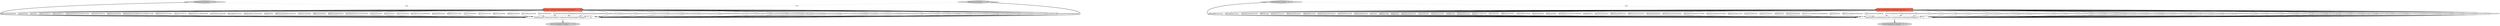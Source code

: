 digraph {
0 [style = filled, label = "doSetProperty(\"tombstonesOnDelete\",tombstonesOnDelete)@@@274@@@['1', '1', '0']", fillcolor = white, shape = ellipse image = "AAA0AAABBB1BBB"];
8 [style = filled, label = "doSetProperty(\"xminFetchIntervalMs\",xminFetchIntervalMs)@@@350@@@['0', '0', '1']", fillcolor = white, shape = ellipse image = "AAA0AAABBB3BBB"];
6 [style = filled, label = "xminFetchIntervalMs['0', '0', '1']", fillcolor = lightgray, shape = diamond image = "AAA0AAABBB3BBB"];
4 [style = filled, label = "tombstonesOnDelete['0', '1', '0']", fillcolor = lightgray, shape = diamond image = "AAA0AAABBB2BBB"];
3 [style = filled, label = "boolean tombstonesOnDelete@@@273@@@['1', '1', '0']", fillcolor = tomato, shape = box image = "AAA0AAABBB1BBB"];
7 [style = filled, label = "long xminFetchIntervalMs@@@349@@@['0', '0', '1']", fillcolor = tomato, shape = box image = "AAA0AAABBB3BBB"];
1 [style = filled, label = "return this@@@275@@@['1', '1', '0']", fillcolor = lightgray, shape = ellipse image = "AAA0AAABBB1BBB"];
5 [style = filled, label = "return this@@@351@@@['0', '0', '1']", fillcolor = lightgray, shape = ellipse image = "AAA0AAABBB3BBB"];
2 [style = filled, label = "tombstonesOnDelete['1', '0', '0']", fillcolor = lightgray, shape = diamond image = "AAA0AAABBB1BBB"];
3->0 [style = solid, label="decimalHandlingMode"];
7->8 [style = solid, label="internalKeyConverter"];
3->0 [style = solid, label="snapshotMode"];
3->0 [style = solid, label="converters"];
7->8 [style = solid, label="messageKeyColumns"];
3->0 [style = solid, label="tableExcludeList"];
3->0 [style = solid, label="databaseHistory"];
7->8 [style = solid, label="snapshotLockTimeoutMs"];
7->8 [style = solid, label="offsetStorage"];
3->0 [style = solid, label="snapshotSelectStatementOverrides"];
7->8 [style = solid, label="databaseSslrootcert"];
3->0 [style = solid, label="sourceStructVersion"];
7->8 [style = solid, label="databaseTcpkeepalive"];
7->8 [style = solid, label="skippedOperations"];
3->0 [style = solid, label="tombstonesOnDelete"];
7->8 [style = solid, label="includeUnknownDatatypes"];
7->8 [style = solid, label="xminFetchIntervalMs"];
3->0 [style = solid, label="databaseHistoryKafkaRecoveryPollIntervalMs"];
7->8 [style = solid, label="additionalProperties"];
7->8 [style = solid, label="converters"];
3->0 [style = solid, label="offsetCommitTimeoutMs"];
3->0 [style = solid, label="columnIncludeList"];
3->0 [style = solid, label="databaseHistoryFileFilename"];
7->8 [style = solid, label="pollIntervalMs"];
7->8 [style = solid, label="pluginName"];
7->8 [style = solid, label="maxQueueSizeInBytes"];
3->0 [style = solid, label="sourceTimestampMode"];
3->0 [style = solid, label="messageKeyColumns"];
7->8 [style = solid, label="schemaBlacklist"];
7->8 [style = solid, label="timePrecisionMode"];
3->0 [style = solid, label="databaseHistoryKafkaTopic"];
3->0 [style = solid, label="tableBlacklist"];
7->8 [style = solid, label="configuration"];
7->8 [style = solid, label="databaseHostname"];
3->0 [style = solid, label="offsetStorageReplicationFactor"];
3->0 [style = solid, label="timePrecisionMode"];
7->8 [style = solid, label="snapshotCustomClass"];
7->8 [style = solid, label="columnBlacklist"];
3->0 [style = solid, label="offsetCommitPolicy"];
3->0 [style = solid, label="offsetStorageFileName"];
7->8 [style = solid, label="offsetCommitPolicy"];
7->8 [style = solid, label="schemaRefreshMode"];
7->8 [style = solid, label="databaseDbname"];
2->3 [style = dotted, label="true"];
7->8 [style = solid, label="databaseSslkey"];
7->8 [style = solid, label="retriableRestartConnectorWaitMs"];
7->8 [style = solid, label="maxBatchSize"];
7->8 [style = solid, label="sourceStructVersion"];
7->8 [style = solid, label="offsetStorageFileName"];
3->0 [style = solid, label="retriableRestartConnectorWaitMs"];
7->8 [style = solid, label="offsetCommitTimeoutMs"];
7->8 [style = solid, label="binaryHandlingMode"];
3->0 [style = solid, label="snapshotDelayMs"];
7->8 [style = solid, label="provideTransactionMetadata"];
7->8 [style = solid, label="datatypePropagateSourceType"];
7->8 [style = solid, label="columnPropagateSourceType"];
7->8 [style = solid, label="databaseSslpassword"];
7->8 [style = solid, label="sanitizeFieldNames"];
7->8 [style = solid, label="schemaExcludeList"];
7->8 [style = solid, label="tableWhitelist"];
7->8 [style = solid, label="hstoreHandlingMode"];
7->8 [style = solid, label="eventProcessingFailureHandlingMode"];
7->8 [style = solid, label="queryFetchSize"];
7->8 [style = solid, label="offsetStorageReplicationFactor"];
4->0 [style = bold, label=""];
7->8 [style = solid, label="publicationAutocreateMode"];
7->8 [style = solid, label="statusUpdateIntervalMs"];
7->8 [style = solid, label="heartbeatTopicsPrefix"];
3->0 [style = solid, label="queryFetchSize"];
7->8 [style = solid, label="databasePassword"];
7->8 [style = solid, label="columnExcludeList"];
3->0 [style = solid, label="autowiredEnabled"];
3->0 [style = solid, label="provideTransactionMetadata"];
7->8 [style = solid, label="heartbeatIntervalMs"];
3->0 [style = solid, label="databaseHostname"];
3->0 [style = solid, label="offsetFlushIntervalMs"];
6->7 [style = dotted, label="true"];
7->8 [style = solid, label="columnIncludeList"];
7->8 [style = solid, label="databaseInitialStatements"];
7->8 [style = solid, label="tableIncludeList"];
3->0 [style = solid, label="snapshotFetchSize"];
7->8 [style = solid, label="databaseHistoryFileFilename"];
3->0 [style = solid, label="databasePassword"];
3->0 [style = solid, label="offsetStorageTopic"];
3->0 [style = solid, label="tableIgnoreBuiltin"];
3->0 [style = solid, label="internalKeyConverter"];
3->0 [style = solid, label="sanitizeFieldNames"];
3->0 [style = solid, label="snapshotLockTimeoutMs"];
3->0 [style = solid, label="skippedOperations"];
3->0 [style = solid, label="databaseUser"];
3->0 [style = solid, label="binaryHandlingMode"];
3->0 [style = solid, label="additionalProperties"];
3->0 [style = solid, label="heartbeatTopicsPrefix"];
3->0 [style = solid, label="databaseServerTimezone"];
7->8 [style = solid, label="publicationName"];
7->8 [style = solid, label="snapshotSelectStatementOverrides"];
7->8 [style = solid, label="slotDropOnStop"];
7->8 [style = solid, label="slotStreamParams"];
7->8 [style = solid, label="snapshotFetchSize"];
3->0 [style = solid, label="heartbeatIntervalMs"];
7->8 [style = solid, label="autowiredEnabled"];
3->0 [style = solid, label="maxQueueSizeInBytes"];
2->0 [style = bold, label=""];
4->3 [style = dotted, label="true"];
3->0 [style = solid, label="offsetStoragePartitions"];
0->1 [style = bold, label=""];
3->0 [style = solid, label="columnPropagateSourceType"];
3->0 [style = solid, label="databaseHistoryKafkaBootstrapServers"];
7->8 [style = solid, label="schemaIncludeList"];
7->8 [style = solid, label="slotName"];
7->8 [style = solid, label="databaseUser"];
7->8 [style = solid, label="snapshotDelayMs"];
7->8 [style = solid, label="intervalHandlingMode"];
3->0 [style = solid, label="tableWhitelist"];
7->8 [style = solid, label="databaseSslcert"];
7->8 [style = solid, label="toastedValuePlaceholder"];
7->8 [style = solid, label="tableBlacklist"];
7->8 [style = solid, label="tableExcludeList"];
3->0 [style = solid, label="bridgeErrorHandler"];
7->8 [style = solid, label="snapshotMode"];
7->8 [style = solid, label="slotRetryDelayMs"];
7->8 [style = solid, label="snapshotIncludeCollectionList"];
7->8 [style = solid, label="slotMaxRetries"];
7->8 [style = solid, label="databaseServerName"];
7->8 [style = solid, label="decimalHandlingMode"];
3->0 [style = solid, label="snapshotIsolationMode"];
3->0 [style = solid, label="snapshotMaxThreads"];
7->8 [style = solid, label="snapshotMaxThreads"];
3->0 [style = solid, label="configuration"];
3->0 [style = solid, label="databaseDbname"];
3->0 [style = solid, label="includeSchemaChanges"];
7->8 [style = solid, label="tombstonesOnDelete"];
3->0 [style = solid, label="eventProcessingFailureHandlingMode"];
7->8 [style = solid, label="offsetStorageTopic"];
7->8 [style = solid, label="columnWhitelist"];
3->0 [style = solid, label="databasePort"];
3->0 [style = solid, label="columnExcludeList"];
3->0 [style = solid, label="columnWhitelist"];
7->8 [style = solid, label="schemaWhitelist"];
3->0 [style = solid, label="datatypePropagateSourceType"];
7->8 [style = solid, label="bridgeErrorHandler"];
8->5 [style = bold, label=""];
3->0 [style = solid, label="internalValueConverter"];
7->8 [style = solid, label="offsetFlushIntervalMs"];
3->0 [style = solid, label="maxBatchSize"];
7->8 [style = solid, label="heartbeatActionQuery"];
3->0 [style = solid, label="maxQueueSize"];
7->8 [style = solid, label="internalValueConverter"];
3->0 [style = solid, label="columnBlacklist"];
6->8 [style = bold, label=""];
3->0 [style = solid, label="databaseHistoryKafkaRecoveryAttempts"];
7->8 [style = solid, label="offsetStoragePartitions"];
3->0 [style = solid, label="tableIncludeList"];
7->8 [style = solid, label="tableIgnoreBuiltin"];
7->8 [style = solid, label="maxQueueSize"];
3->0 [style = solid, label="offsetStorage"];
3->0 [style = solid, label="databaseInstance"];
3->0 [style = solid, label="databaseServerName"];
7->8 [style = solid, label="databaseSslmode"];
7->8 [style = solid, label="databaseSslfactory"];
3->0 [style = solid, label="pollIntervalMs"];
3->0 [style = solid, label="snapshotIncludeCollectionList"];
7->8 [style = solid, label="databasePort"];
}
